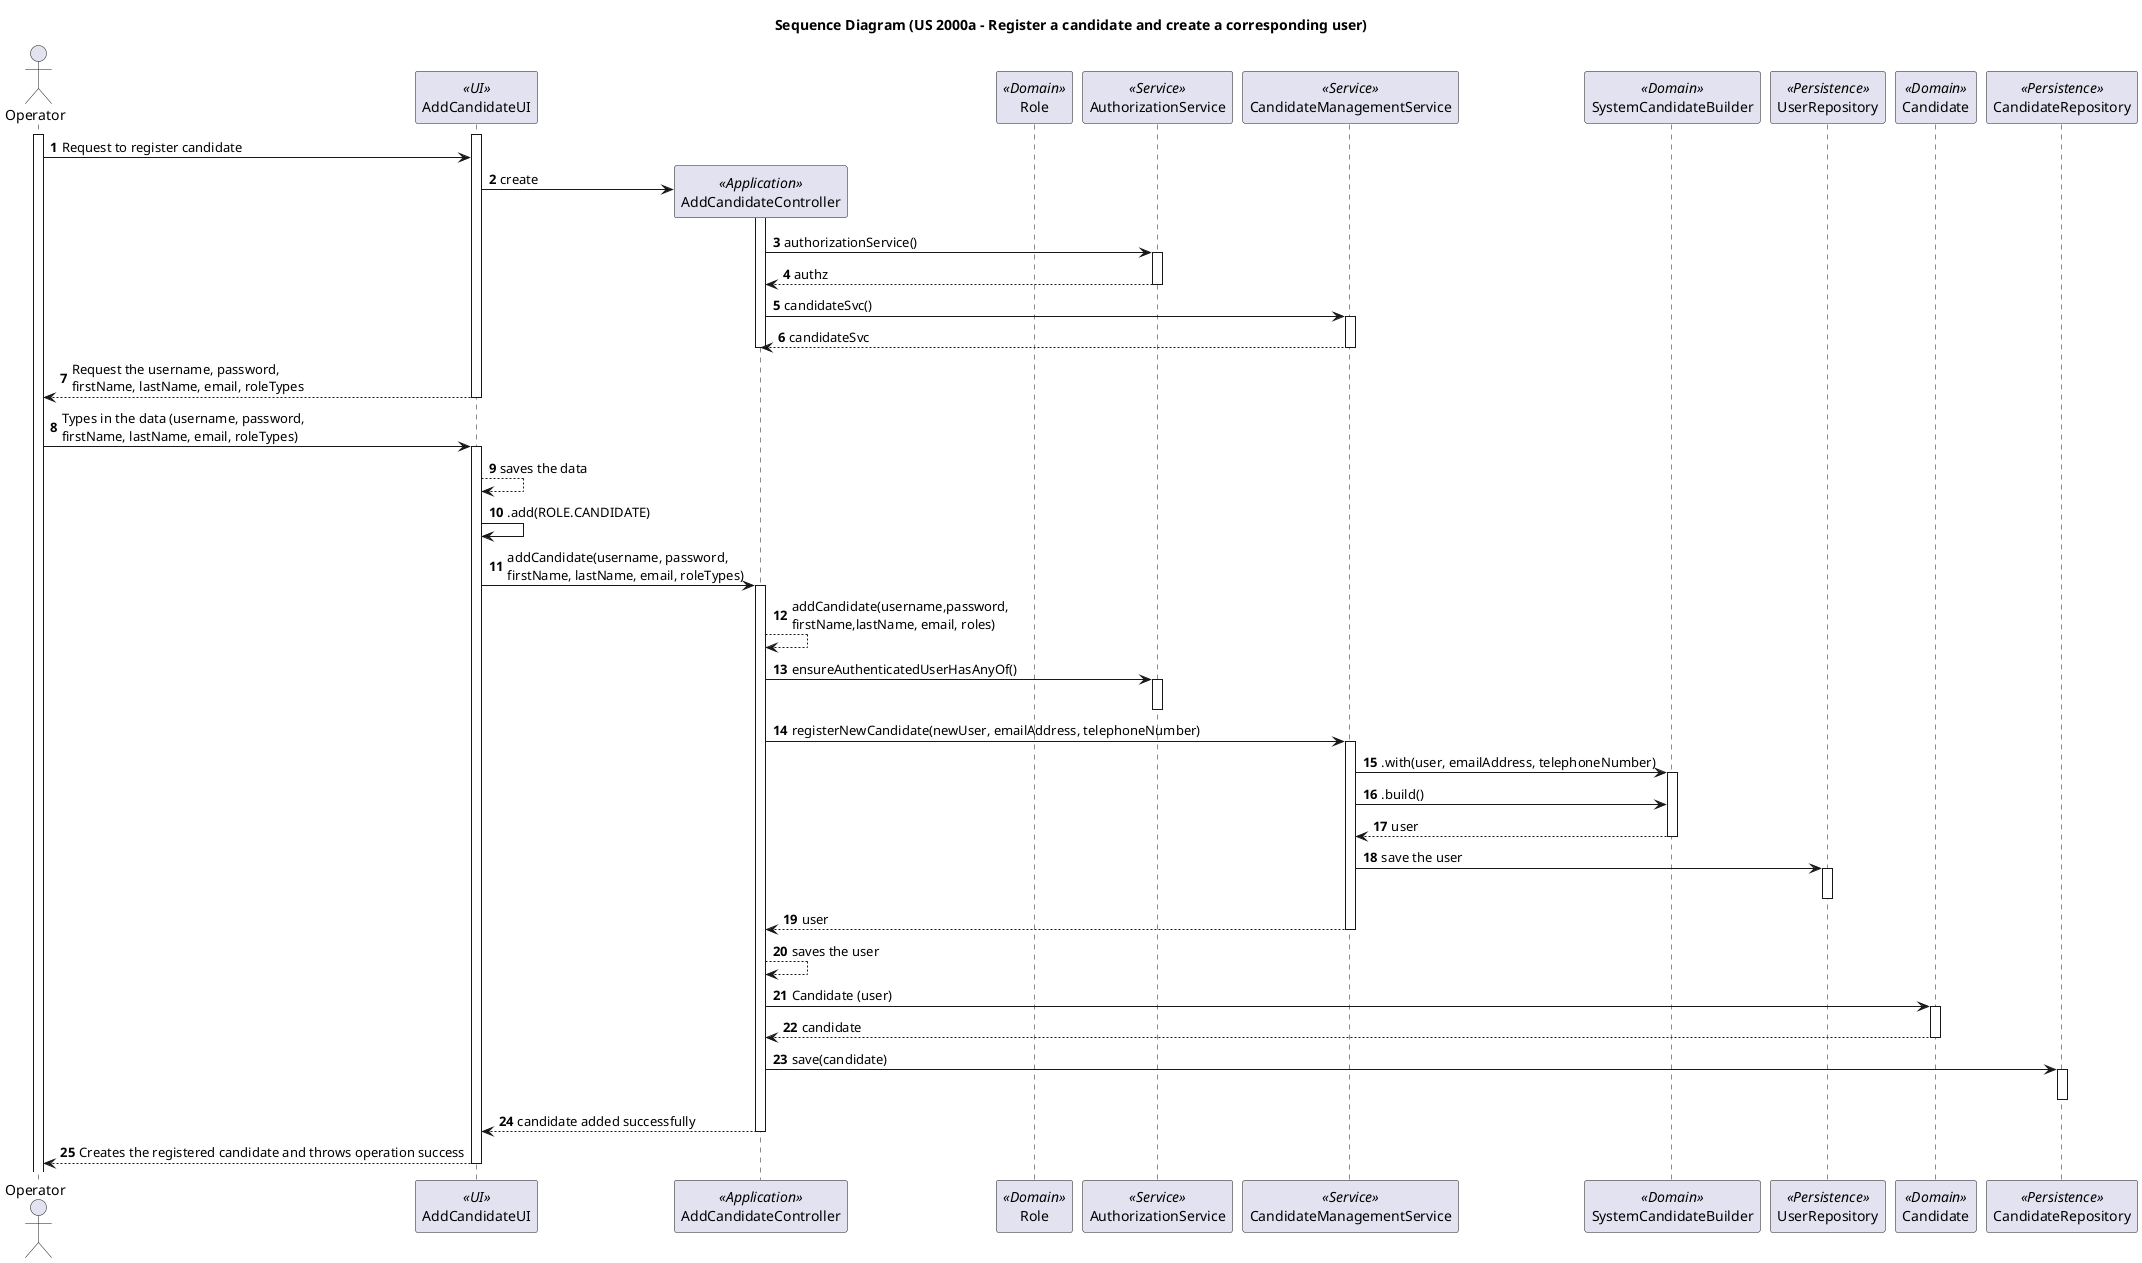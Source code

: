 @startuml
title Sequence Diagram (US 2000a - Register a candidate and create a corresponding user)

autonumber
actor Operator as Operator
participant AddCandidateUI as UI <<UI>>
participant AddCandidateController as CTRL <<Application>>
participant Role as Role <<Domain>>
participant AuthorizationService as AS <<Service>>
participant CandidateManagementService as UMS <<Service>>
participant SystemCandidateBuilder as SUB <<Domain>>
participant UserRepository as URepo <<Persistence>>
participant Candidate as C <<Domain>>
participant CandidateRepository as CRepo <<Persistence>>


activate Operator
activate UI
Operator -> UI: Request to register candidate

UI -> CTRL**:create
activate CTRL
CTRL -> AS : authorizationService()
activate AS
AS --> CTRL: authz
deactivate AS
CTRL-> UMS : candidateSvc()
activate UMS
UMS-->CTRL: candidateSvc
deactivate UMS
deactivate CTRL
UI --> Operator: Request the username, password, \nfirstName, lastName, email, roleTypes
deactivate UI
Operator -> UI: Types in the data (username, password, \nfirstName, lastName, email, roleTypes)
activate UI
UI-->UI : saves the data
UI-> UI : .add(ROLE.CANDIDATE)
UI-> CTRL: addCandidate(username, password, \nfirstName, lastName, email, roleTypes)
activate CTRL
CTRL-->CTRL: addCandidate(username,password, \nfirstName,lastName, email, roles)
CTRL->AS : ensureAuthenticatedUserHasAnyOf()
activate AS
deactivate AS
CTRL-> UMS : registerNewCandidate(newUser, emailAddress, telephoneNumber)
activate UMS
UMS->SUB: .with(user, emailAddress, telephoneNumber)
activate SUB
UMS-> SUB: .build()
SUB--> UMS: user
deactivate SUB
UMS->URepo: save the user
activate URepo
deactivate URepo
UMS-->CTRL: user
deactivate UMS
CTRL-->CTRL: saves the user
CTRL-> C: Candidate (user)
activate C
C--> CTRL: candidate
deactivate C
CTRL->CRepo: save(candidate)
activate CRepo
deactivate CRepo
CTRL-->UI : candidate added successfully
deactivate CTRL
UI --> Operator: Creates the registered candidate and throws operation success
deactivate UI

@enduml